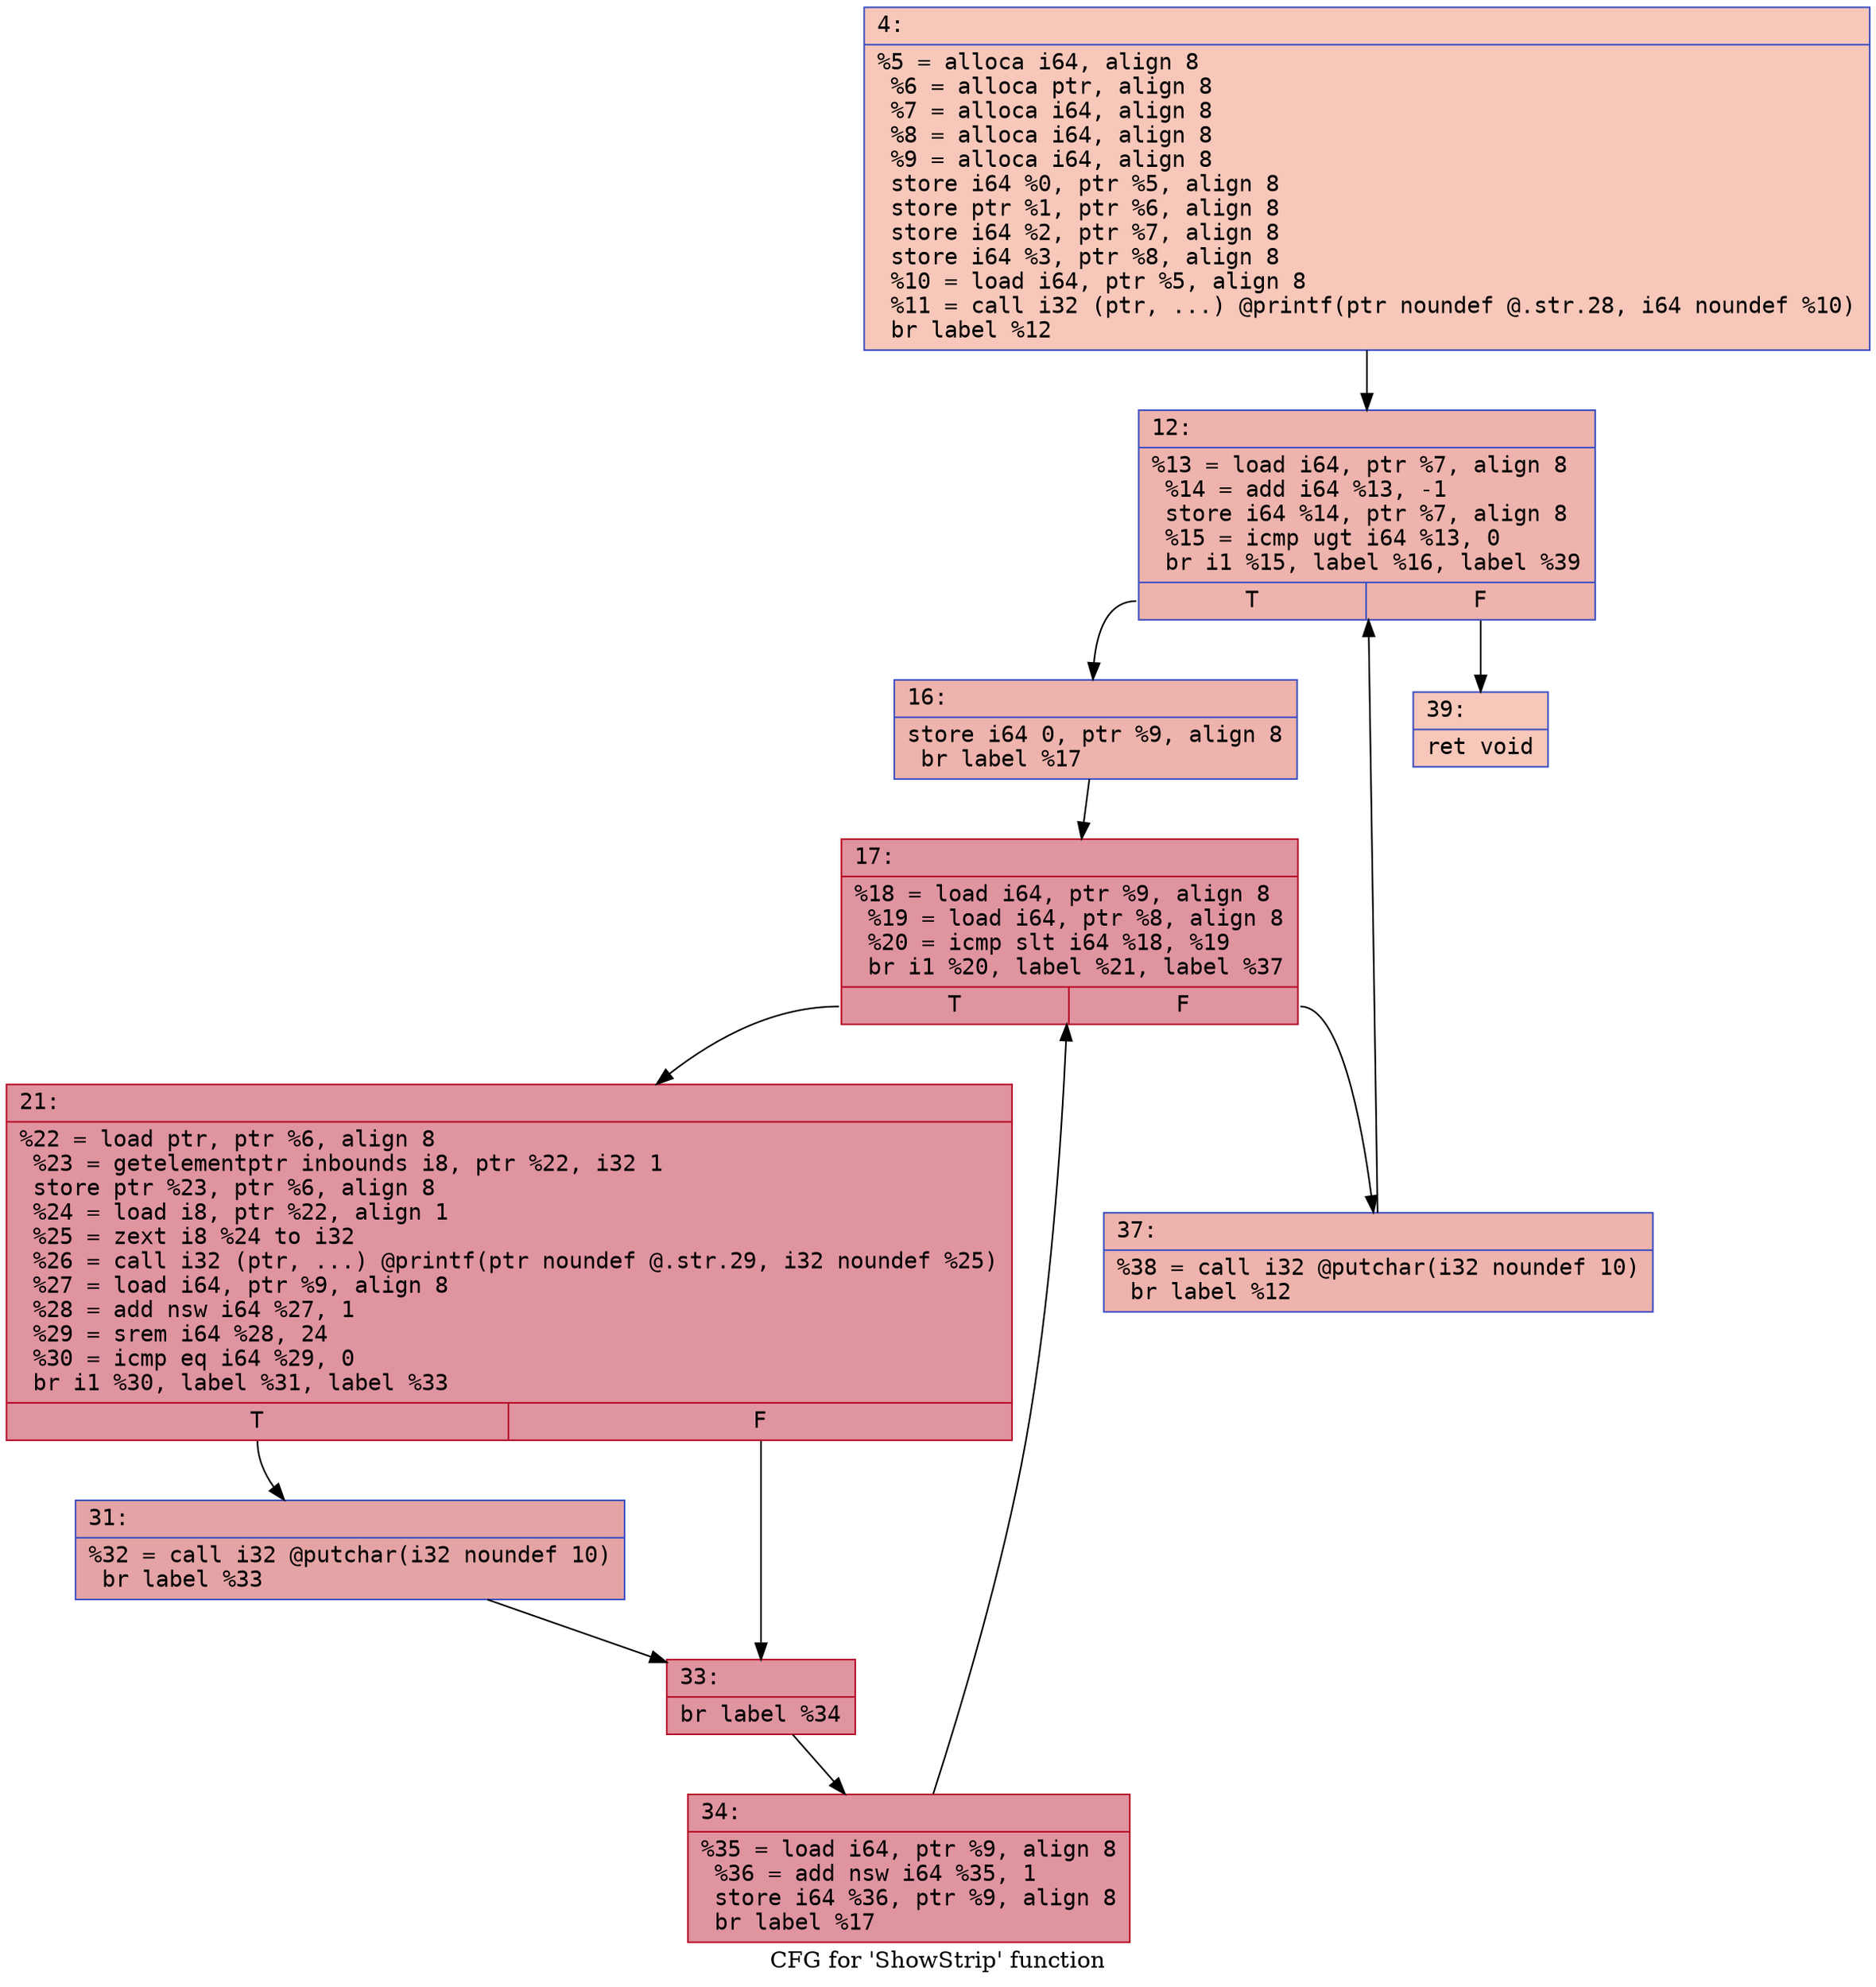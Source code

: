 digraph "CFG for 'ShowStrip' function" {
	label="CFG for 'ShowStrip' function";

	Node0x600003400000 [shape=record,color="#3d50c3ff", style=filled, fillcolor="#ec7f6370" fontname="Courier",label="{4:\l|  %5 = alloca i64, align 8\l  %6 = alloca ptr, align 8\l  %7 = alloca i64, align 8\l  %8 = alloca i64, align 8\l  %9 = alloca i64, align 8\l  store i64 %0, ptr %5, align 8\l  store ptr %1, ptr %6, align 8\l  store i64 %2, ptr %7, align 8\l  store i64 %3, ptr %8, align 8\l  %10 = load i64, ptr %5, align 8\l  %11 = call i32 (ptr, ...) @printf(ptr noundef @.str.28, i64 noundef %10)\l  br label %12\l}"];
	Node0x600003400000 -> Node0x600003400050[tooltip="4 -> 12\nProbability 100.00%" ];
	Node0x600003400050 [shape=record,color="#3d50c3ff", style=filled, fillcolor="#d6524470" fontname="Courier",label="{12:\l|  %13 = load i64, ptr %7, align 8\l  %14 = add i64 %13, -1\l  store i64 %14, ptr %7, align 8\l  %15 = icmp ugt i64 %13, 0\l  br i1 %15, label %16, label %39\l|{<s0>T|<s1>F}}"];
	Node0x600003400050:s0 -> Node0x6000034000a0[tooltip="12 -> 16\nProbability 96.88%" ];
	Node0x600003400050:s1 -> Node0x6000034002d0[tooltip="12 -> 39\nProbability 3.12%" ];
	Node0x6000034000a0 [shape=record,color="#3d50c3ff", style=filled, fillcolor="#d6524470" fontname="Courier",label="{16:\l|  store i64 0, ptr %9, align 8\l  br label %17\l}"];
	Node0x6000034000a0 -> Node0x6000034000f0[tooltip="16 -> 17\nProbability 100.00%" ];
	Node0x6000034000f0 [shape=record,color="#b70d28ff", style=filled, fillcolor="#b70d2870" fontname="Courier",label="{17:\l|  %18 = load i64, ptr %9, align 8\l  %19 = load i64, ptr %8, align 8\l  %20 = icmp slt i64 %18, %19\l  br i1 %20, label %21, label %37\l|{<s0>T|<s1>F}}"];
	Node0x6000034000f0:s0 -> Node0x600003400140[tooltip="17 -> 21\nProbability 96.88%" ];
	Node0x6000034000f0:s1 -> Node0x600003400280[tooltip="17 -> 37\nProbability 3.12%" ];
	Node0x600003400140 [shape=record,color="#b70d28ff", style=filled, fillcolor="#b70d2870" fontname="Courier",label="{21:\l|  %22 = load ptr, ptr %6, align 8\l  %23 = getelementptr inbounds i8, ptr %22, i32 1\l  store ptr %23, ptr %6, align 8\l  %24 = load i8, ptr %22, align 1\l  %25 = zext i8 %24 to i32\l  %26 = call i32 (ptr, ...) @printf(ptr noundef @.str.29, i32 noundef %25)\l  %27 = load i64, ptr %9, align 8\l  %28 = add nsw i64 %27, 1\l  %29 = srem i64 %28, 24\l  %30 = icmp eq i64 %29, 0\l  br i1 %30, label %31, label %33\l|{<s0>T|<s1>F}}"];
	Node0x600003400140:s0 -> Node0x600003400190[tooltip="21 -> 31\nProbability 37.50%" ];
	Node0x600003400140:s1 -> Node0x6000034001e0[tooltip="21 -> 33\nProbability 62.50%" ];
	Node0x600003400190 [shape=record,color="#3d50c3ff", style=filled, fillcolor="#c32e3170" fontname="Courier",label="{31:\l|  %32 = call i32 @putchar(i32 noundef 10)\l  br label %33\l}"];
	Node0x600003400190 -> Node0x6000034001e0[tooltip="31 -> 33\nProbability 100.00%" ];
	Node0x6000034001e0 [shape=record,color="#b70d28ff", style=filled, fillcolor="#b70d2870" fontname="Courier",label="{33:\l|  br label %34\l}"];
	Node0x6000034001e0 -> Node0x600003400230[tooltip="33 -> 34\nProbability 100.00%" ];
	Node0x600003400230 [shape=record,color="#b70d28ff", style=filled, fillcolor="#b70d2870" fontname="Courier",label="{34:\l|  %35 = load i64, ptr %9, align 8\l  %36 = add nsw i64 %35, 1\l  store i64 %36, ptr %9, align 8\l  br label %17\l}"];
	Node0x600003400230 -> Node0x6000034000f0[tooltip="34 -> 17\nProbability 100.00%" ];
	Node0x600003400280 [shape=record,color="#3d50c3ff", style=filled, fillcolor="#d6524470" fontname="Courier",label="{37:\l|  %38 = call i32 @putchar(i32 noundef 10)\l  br label %12\l}"];
	Node0x600003400280 -> Node0x600003400050[tooltip="37 -> 12\nProbability 100.00%" ];
	Node0x6000034002d0 [shape=record,color="#3d50c3ff", style=filled, fillcolor="#ec7f6370" fontname="Courier",label="{39:\l|  ret void\l}"];
}
